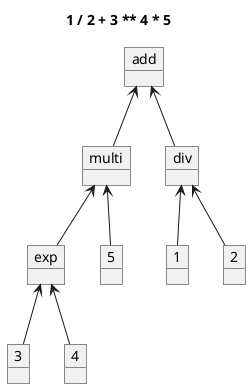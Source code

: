 @startuml

title "1 / 2 + 3 ** 4 * 5"

object add
object multi
object exp
object div
object 1
object 2
object 3
object 4
object 5

div -up-> add
1 -up-> div
2 -up-> div
multi -up-> add
5 -up-> multi
exp -up-> multi
3 -up-> exp
4 -up-> exp

@enduml
